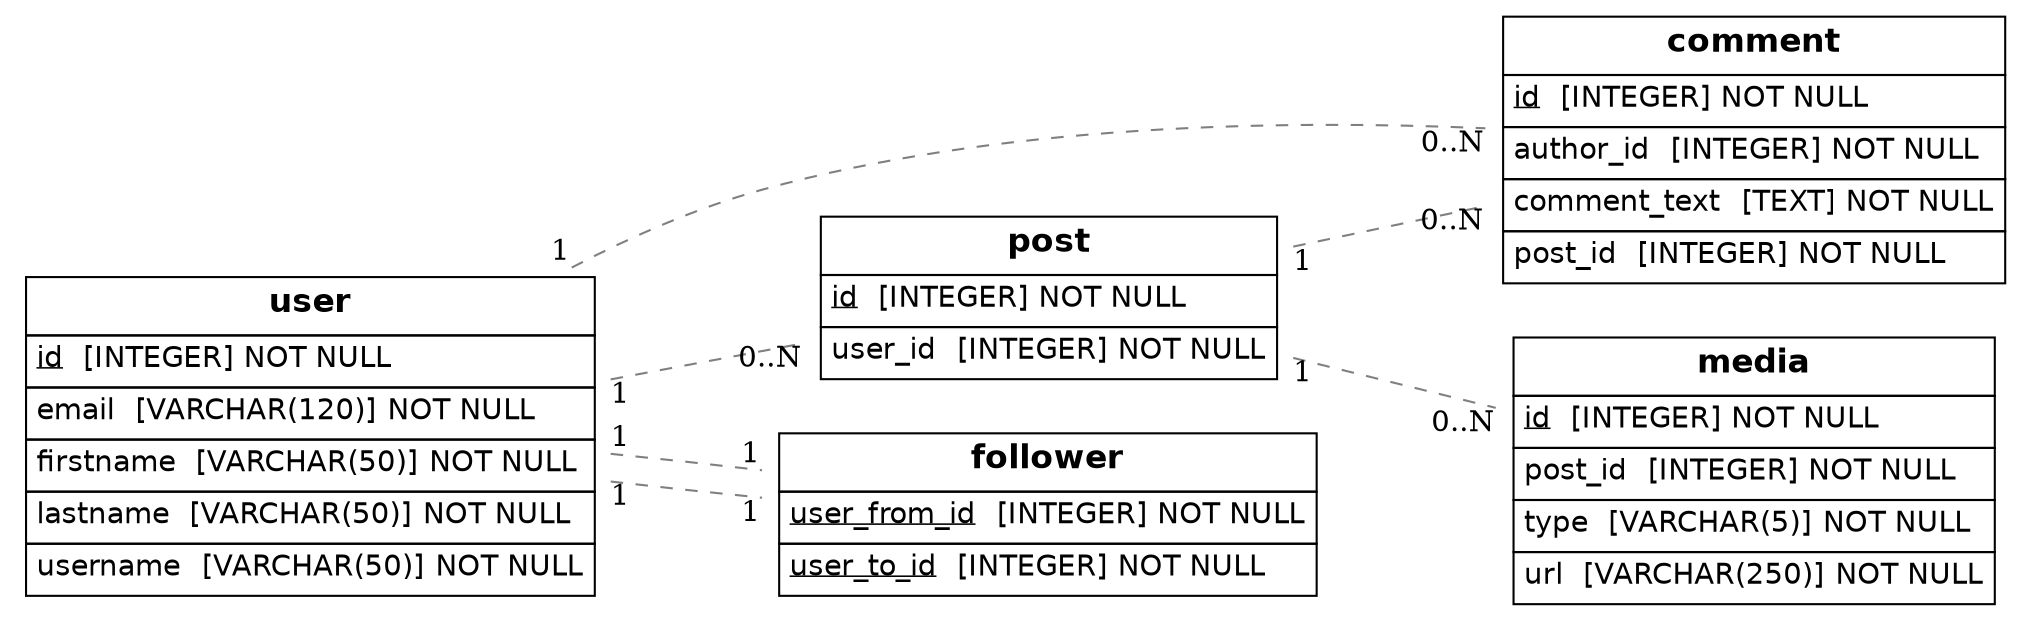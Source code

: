 
      graph {
         graph [rankdir=LR];
         node [label="\N",
             shape=plaintext
         ];
         edge [color=gray50,
             minlen=2,
             style=dashed
         ];
      
"comment" [label=<<FONT FACE="Helvetica"><TABLE BORDER="0" CELLBORDER="1" CELLPADDING="4" CELLSPACING="0"><TR><TD><B><FONT POINT-SIZE="16">comment</FONT></B></TD></TR><TR><TD ALIGN="LEFT"><u><FONT>id</FONT></u> <FONT> [INTEGER]</FONT> NOT NULL</TD></TR><TR><TD ALIGN="LEFT"><FONT>author_id</FONT> <FONT> [INTEGER]</FONT> NOT NULL</TD></TR><TR><TD ALIGN="LEFT"><FONT>comment_text</FONT> <FONT> [TEXT]</FONT> NOT NULL</TD></TR><TR><TD ALIGN="LEFT"><FONT>post_id</FONT> <FONT> [INTEGER]</FONT> NOT NULL</TD></TR></TABLE></FONT>>];
"user" [label=<<FONT FACE="Helvetica"><TABLE BORDER="0" CELLBORDER="1" CELLPADDING="4" CELLSPACING="0"><TR><TD><B><FONT POINT-SIZE="16">user</FONT></B></TD></TR><TR><TD ALIGN="LEFT"><u><FONT>id</FONT></u> <FONT> [INTEGER]</FONT> NOT NULL</TD></TR><TR><TD ALIGN="LEFT"><FONT>email</FONT> <FONT> [VARCHAR(120)]</FONT> NOT NULL</TD></TR><TR><TD ALIGN="LEFT"><FONT>firstname</FONT> <FONT> [VARCHAR(50)]</FONT> NOT NULL</TD></TR><TR><TD ALIGN="LEFT"><FONT>lastname</FONT> <FONT> [VARCHAR(50)]</FONT> NOT NULL</TD></TR><TR><TD ALIGN="LEFT"><FONT>username</FONT> <FONT> [VARCHAR(50)]</FONT> NOT NULL</TD></TR></TABLE></FONT>>];
"post" [label=<<FONT FACE="Helvetica"><TABLE BORDER="0" CELLBORDER="1" CELLPADDING="4" CELLSPACING="0"><TR><TD><B><FONT POINT-SIZE="16">post</FONT></B></TD></TR><TR><TD ALIGN="LEFT"><u><FONT>id</FONT></u> <FONT> [INTEGER]</FONT> NOT NULL</TD></TR><TR><TD ALIGN="LEFT"><FONT>user_id</FONT> <FONT> [INTEGER]</FONT> NOT NULL</TD></TR></TABLE></FONT>>];
"follower" [label=<<FONT FACE="Helvetica"><TABLE BORDER="0" CELLBORDER="1" CELLPADDING="4" CELLSPACING="0"><TR><TD><B><FONT POINT-SIZE="16">follower</FONT></B></TD></TR><TR><TD ALIGN="LEFT"><u><FONT>user_from_id</FONT></u> <FONT> [INTEGER]</FONT> NOT NULL</TD></TR><TR><TD ALIGN="LEFT"><u><FONT>user_to_id</FONT></u> <FONT> [INTEGER]</FONT> NOT NULL</TD></TR></TABLE></FONT>>];
"media" [label=<<FONT FACE="Helvetica"><TABLE BORDER="0" CELLBORDER="1" CELLPADDING="4" CELLSPACING="0"><TR><TD><B><FONT POINT-SIZE="16">media</FONT></B></TD></TR><TR><TD ALIGN="LEFT"><u><FONT>id</FONT></u> <FONT> [INTEGER]</FONT> NOT NULL</TD></TR><TR><TD ALIGN="LEFT"><FONT>post_id</FONT> <FONT> [INTEGER]</FONT> NOT NULL</TD></TR><TR><TD ALIGN="LEFT"><FONT>type</FONT> <FONT> [VARCHAR(5)]</FONT> NOT NULL</TD></TR><TR><TD ALIGN="LEFT"><FONT>url</FONT> <FONT> [VARCHAR(250)]</FONT> NOT NULL</TD></TR></TABLE></FONT>>];
"post" -- "comment" [taillabel=<<FONT>1</FONT>>,headlabel=<<FONT>0..N</FONT>>];
"user" -- "comment" [taillabel=<<FONT>1</FONT>>,headlabel=<<FONT>0..N</FONT>>];
"user" -- "post" [taillabel=<<FONT>1</FONT>>,headlabel=<<FONT>0..N</FONT>>];
"user" -- "follower" [taillabel=<<FONT>1</FONT>>,headlabel=<<FONT>1</FONT>>];
"user" -- "follower" [taillabel=<<FONT>1</FONT>>,headlabel=<<FONT>1</FONT>>];
"post" -- "media" [taillabel=<<FONT>1</FONT>>,headlabel=<<FONT>0..N</FONT>>];
}